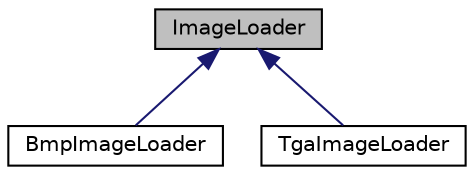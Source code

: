 digraph "ImageLoader"
{
  edge [fontname="Helvetica",fontsize="10",labelfontname="Helvetica",labelfontsize="10"];
  node [fontname="Helvetica",fontsize="10",shape=record];
  Node1 [label="ImageLoader",height=0.2,width=0.4,color="black", fillcolor="grey75", style="filled", fontcolor="black"];
  Node1 -> Node2 [dir="back",color="midnightblue",fontsize="10",style="solid",fontname="Helvetica"];
  Node2 [label="BmpImageLoader",height=0.2,width=0.4,color="black", fillcolor="white", style="filled",URL="$class_bmp_image_loader.html"];
  Node1 -> Node3 [dir="back",color="midnightblue",fontsize="10",style="solid",fontname="Helvetica"];
  Node3 [label="TgaImageLoader",height=0.2,width=0.4,color="black", fillcolor="white", style="filled",URL="$class_tga_image_loader.html"];
}
